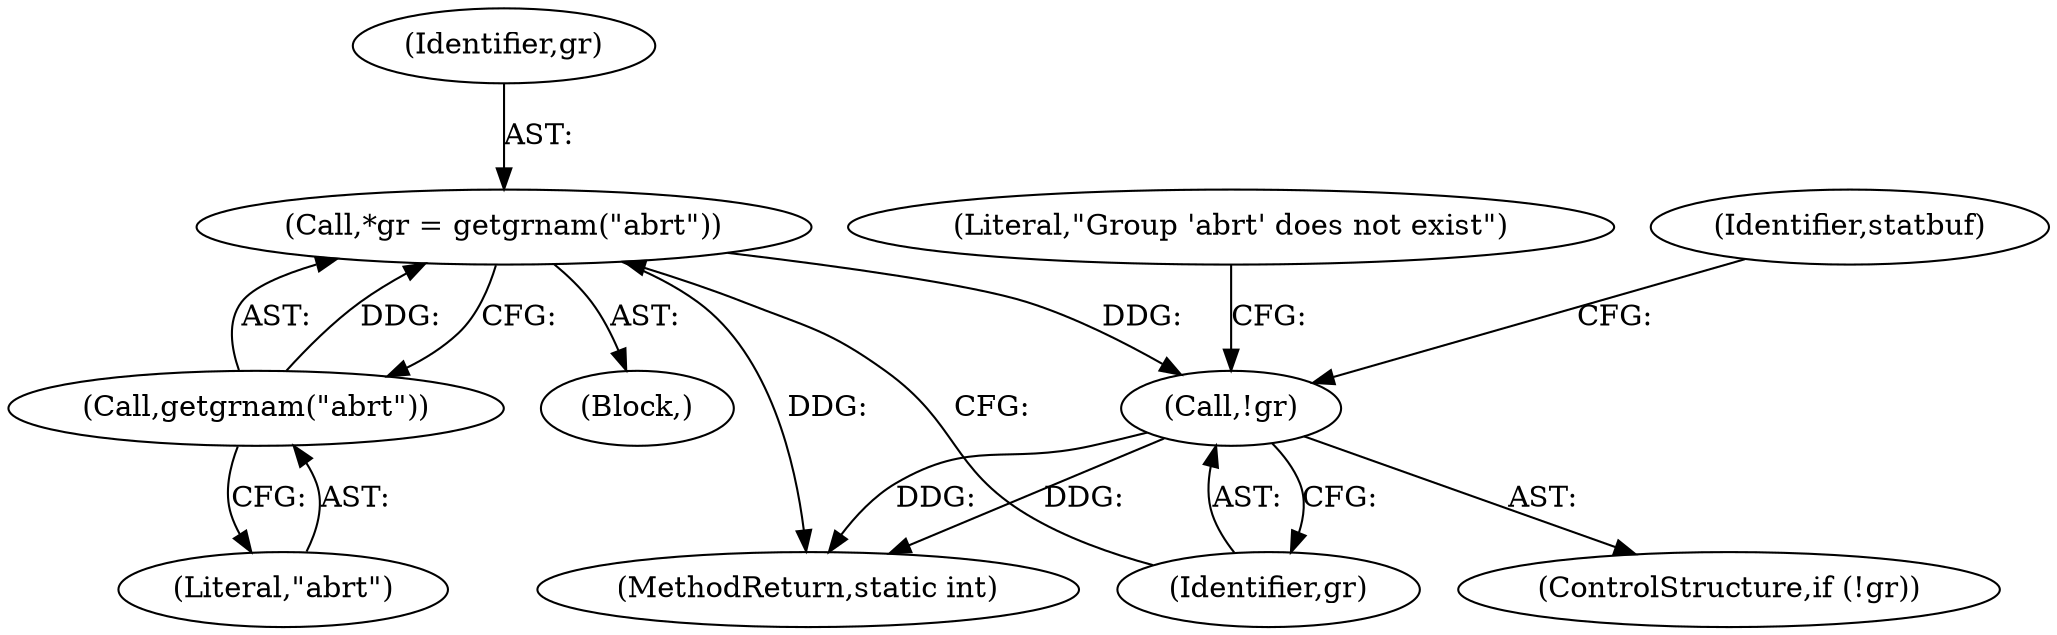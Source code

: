 digraph "0_abrt_8939398b82006ba1fec4ed491339fc075f43fc7c_0@pointer" {
"1000171" [label="(Call,*gr = getgrnam(\"abrt\"))"];
"1000173" [label="(Call,getgrnam(\"abrt\"))"];
"1000176" [label="(Call,!gr)"];
"1000175" [label="(ControlStructure,if (!gr))"];
"1000176" [label="(Call,!gr)"];
"1000174" [label="(Literal,\"abrt\")"];
"1000173" [label="(Call,getgrnam(\"abrt\"))"];
"1000149" [label="(Block,)"];
"1000180" [label="(Literal,\"Group 'abrt' does not exist\")"];
"1000187" [label="(Identifier,statbuf)"];
"1000177" [label="(Identifier,gr)"];
"1000171" [label="(Call,*gr = getgrnam(\"abrt\"))"];
"1000172" [label="(Identifier,gr)"];
"1000593" [label="(MethodReturn,static int)"];
"1000171" -> "1000149"  [label="AST: "];
"1000171" -> "1000173"  [label="CFG: "];
"1000172" -> "1000171"  [label="AST: "];
"1000173" -> "1000171"  [label="AST: "];
"1000177" -> "1000171"  [label="CFG: "];
"1000171" -> "1000593"  [label="DDG: "];
"1000173" -> "1000171"  [label="DDG: "];
"1000171" -> "1000176"  [label="DDG: "];
"1000173" -> "1000174"  [label="CFG: "];
"1000174" -> "1000173"  [label="AST: "];
"1000176" -> "1000175"  [label="AST: "];
"1000176" -> "1000177"  [label="CFG: "];
"1000177" -> "1000176"  [label="AST: "];
"1000180" -> "1000176"  [label="CFG: "];
"1000187" -> "1000176"  [label="CFG: "];
"1000176" -> "1000593"  [label="DDG: "];
"1000176" -> "1000593"  [label="DDG: "];
}
